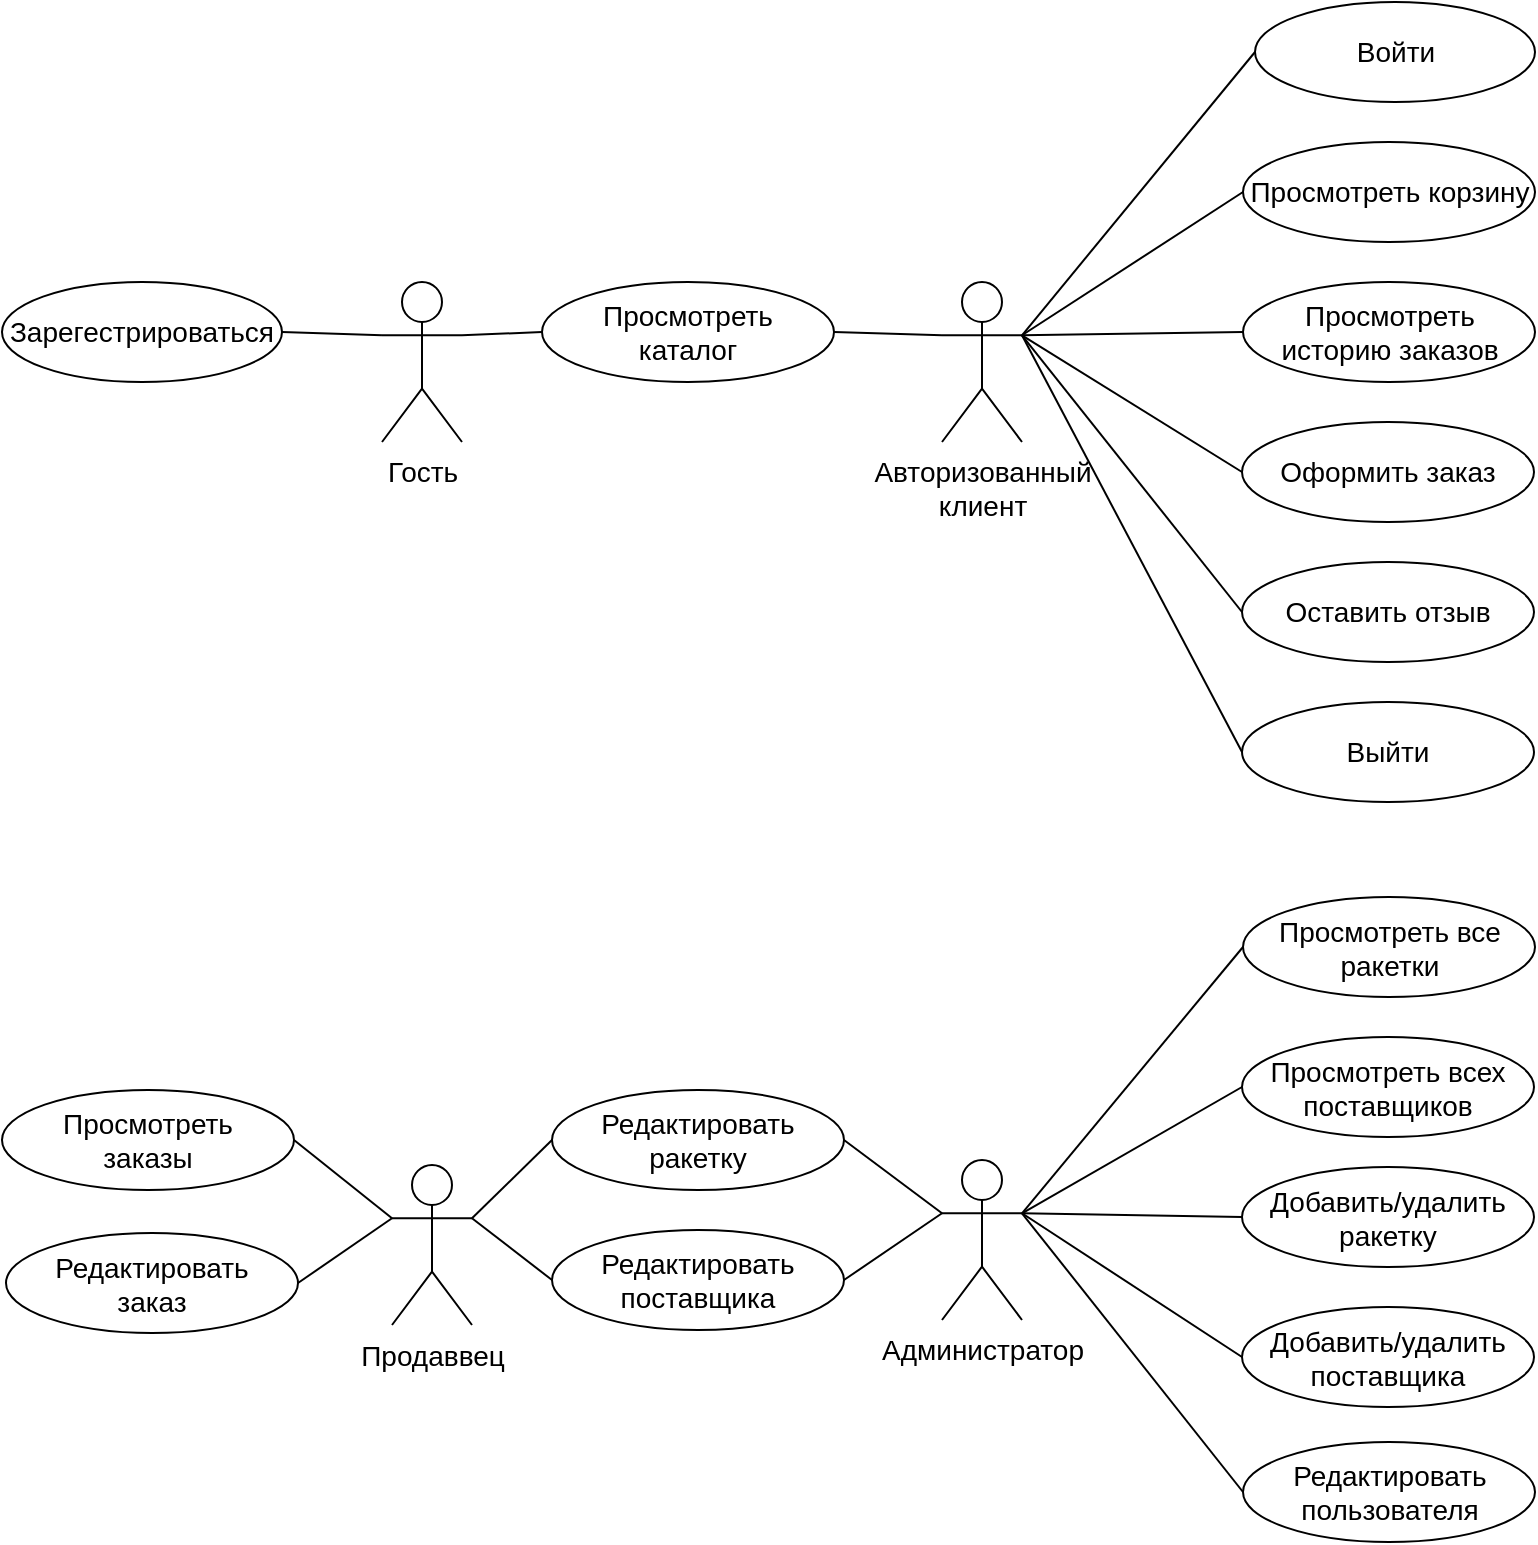 <mxfile version="24.4.8" type="device">
  <diagram id="gvh3Hm5pyqRmRrKiED2f" name="Страница — 2">
    <mxGraphModel dx="926" dy="696" grid="0" gridSize="10" guides="1" tooltips="1" connect="1" arrows="1" fold="1" page="1" pageScale="1" pageWidth="827" pageHeight="1169" math="0" shadow="0">
      <root>
        <mxCell id="0" />
        <mxCell id="1" parent="0" />
        <mxCell id="KgC3VI3_XV5hWjITczKB-25" style="rounded=0;orthogonalLoop=1;jettySize=auto;html=1;exitX=1;exitY=0.333;exitDx=0;exitDy=0;exitPerimeter=0;entryX=0;entryY=0.5;entryDx=0;entryDy=0;endArrow=none;endFill=0;" parent="1" source="KgC3VI3_XV5hWjITczKB-27" target="KgC3VI3_XV5hWjITczKB-37" edge="1">
          <mxGeometry relative="1" as="geometry" />
        </mxCell>
        <mxCell id="bBu1zgxIarCQx-9ZuRau-4" style="edgeStyle=none;rounded=0;orthogonalLoop=1;jettySize=auto;html=1;exitX=1;exitY=0.333;exitDx=0;exitDy=0;exitPerimeter=0;entryX=0;entryY=0.5;entryDx=0;entryDy=0;strokeColor=default;align=center;verticalAlign=middle;fontFamily=Helvetica;fontSize=14;fontColor=default;labelBackgroundColor=default;endArrow=none;endFill=0;" parent="1" source="KgC3VI3_XV5hWjITczKB-27" target="bBu1zgxIarCQx-9ZuRau-2" edge="1">
          <mxGeometry relative="1" as="geometry" />
        </mxCell>
        <mxCell id="bBu1zgxIarCQx-9ZuRau-5" style="edgeStyle=none;rounded=0;orthogonalLoop=1;jettySize=auto;html=1;exitX=1;exitY=0.333;exitDx=0;exitDy=0;exitPerimeter=0;entryX=0;entryY=0.5;entryDx=0;entryDy=0;strokeColor=default;align=center;verticalAlign=middle;fontFamily=Helvetica;fontSize=14;fontColor=default;labelBackgroundColor=default;endArrow=none;endFill=0;" parent="1" source="KgC3VI3_XV5hWjITczKB-27" target="bBu1zgxIarCQx-9ZuRau-1" edge="1">
          <mxGeometry relative="1" as="geometry" />
        </mxCell>
        <mxCell id="bBu1zgxIarCQx-9ZuRau-11" style="edgeStyle=none;rounded=0;orthogonalLoop=1;jettySize=auto;html=1;exitX=1;exitY=0.333;exitDx=0;exitDy=0;exitPerimeter=0;entryX=0;entryY=0.5;entryDx=0;entryDy=0;strokeColor=default;align=center;verticalAlign=middle;fontFamily=Helvetica;fontSize=14;fontColor=default;labelBackgroundColor=default;endArrow=none;endFill=0;" parent="1" source="KgC3VI3_XV5hWjITczKB-27" target="bBu1zgxIarCQx-9ZuRau-10" edge="1">
          <mxGeometry relative="1" as="geometry" />
        </mxCell>
        <mxCell id="KgC3VI3_XV5hWjITczKB-27" value="Администратор" style="shape=umlActor;verticalLabelPosition=bottom;verticalAlign=top;html=1;outlineConnect=0;fontSize=14;container=0;" parent="1" vertex="1">
          <mxGeometry x="500" y="619" width="40" height="80" as="geometry" />
        </mxCell>
        <mxCell id="KgC3VI3_XV5hWjITczKB-35" value="" style="edgeStyle=none;shape=connector;rounded=0;orthogonalLoop=1;jettySize=auto;html=1;exitX=1;exitY=0.333;exitDx=0;exitDy=0;exitPerimeter=0;entryX=0;entryY=0.5;entryDx=0;entryDy=0;labelBackgroundColor=default;strokeColor=default;align=center;verticalAlign=middle;fontFamily=Helvetica;fontSize=14;fontColor=default;endArrow=none;endFill=0;" parent="1" source="KgC3VI3_XV5hWjITczKB-27" target="KgC3VI3_XV5hWjITczKB-36" edge="1">
          <mxGeometry relative="1" as="geometry">
            <mxPoint x="301" y="785" as="targetPoint" />
            <mxPoint x="550" y="616" as="sourcePoint" />
          </mxGeometry>
        </mxCell>
        <mxCell id="KgC3VI3_XV5hWjITczKB-36" value="Добавить/удалить&lt;br style=&quot;border-color: var(--border-color);&quot;&gt;ракетку" style="ellipse;whiteSpace=wrap;html=1;flipV=0;flipH=0;fontSize=14;container=0;" parent="1" vertex="1">
          <mxGeometry x="650" y="622.5" width="146" height="50" as="geometry" />
        </mxCell>
        <mxCell id="KgC3VI3_XV5hWjITczKB-37" value="Добавить/удалить&lt;br style=&quot;border-color: var(--border-color);&quot;&gt;поставщика" style="ellipse;whiteSpace=wrap;html=1;flipV=0;flipH=0;fontSize=14;container=0;" parent="1" vertex="1">
          <mxGeometry x="650" y="692.5" width="146" height="50" as="geometry" />
        </mxCell>
        <mxCell id="KgC3VI3_XV5hWjITczKB-3" value="Гость" style="shape=umlActor;verticalLabelPosition=bottom;verticalAlign=top;html=1;outlineConnect=0;flipV=0;flipH=0;fontSize=14;container=0;" parent="1" vertex="1">
          <mxGeometry x="220" y="180" width="40" height="80" as="geometry" />
        </mxCell>
        <mxCell id="KgC3VI3_XV5hWjITczKB-4" value="Авторизованный&lt;br style=&quot;font-size: 14px;&quot;&gt;клиент" style="shape=umlActor;verticalLabelPosition=bottom;verticalAlign=top;html=1;outlineConnect=0;flipV=0;flipH=0;fontSize=14;container=0;" parent="1" vertex="1">
          <mxGeometry x="500" y="180" width="40" height="80" as="geometry" />
        </mxCell>
        <mxCell id="KgC3VI3_XV5hWjITczKB-5" style="edgeStyle=none;shape=connector;rounded=0;orthogonalLoop=1;jettySize=auto;html=1;exitX=1;exitY=0.333;exitDx=0;exitDy=0;exitPerimeter=0;entryX=0;entryY=0.5;entryDx=0;entryDy=0;labelBackgroundColor=default;strokeColor=default;align=center;verticalAlign=middle;fontFamily=Helvetica;fontSize=14;fontColor=default;endArrow=none;endFill=0;" parent="1" source="KgC3VI3_XV5hWjITczKB-4" target="KgC3VI3_XV5hWjITczKB-14" edge="1">
          <mxGeometry relative="1" as="geometry" />
        </mxCell>
        <mxCell id="KgC3VI3_XV5hWjITczKB-6" style="edgeStyle=none;shape=connector;rounded=0;orthogonalLoop=1;jettySize=auto;html=1;exitX=1;exitY=0.333;exitDx=0;exitDy=0;exitPerimeter=0;entryX=0;entryY=0.5;entryDx=0;entryDy=0;labelBackgroundColor=default;strokeColor=default;align=center;verticalAlign=middle;fontFamily=Helvetica;fontSize=14;fontColor=default;endArrow=none;endFill=0;" parent="1" source="KgC3VI3_XV5hWjITczKB-4" target="KgC3VI3_XV5hWjITczKB-19" edge="1">
          <mxGeometry relative="1" as="geometry">
            <mxPoint x="690.0" y="466.5" as="targetPoint" />
          </mxGeometry>
        </mxCell>
        <mxCell id="KgC3VI3_XV5hWjITczKB-7" style="edgeStyle=none;shape=connector;rounded=0;orthogonalLoop=1;jettySize=auto;html=1;exitX=1;exitY=0.333;exitDx=0;exitDy=0;exitPerimeter=0;entryX=0;entryY=0.5;entryDx=0;entryDy=0;labelBackgroundColor=default;strokeColor=default;align=center;verticalAlign=middle;fontFamily=Helvetica;fontSize=14;fontColor=default;endArrow=none;endFill=0;" parent="1" source="KgC3VI3_XV5hWjITczKB-4" target="KgC3VI3_XV5hWjITczKB-15" edge="1">
          <mxGeometry relative="1" as="geometry" />
        </mxCell>
        <mxCell id="KgC3VI3_XV5hWjITczKB-8" style="edgeStyle=none;shape=connector;rounded=0;orthogonalLoop=1;jettySize=auto;html=1;exitX=1;exitY=0.333;exitDx=0;exitDy=0;exitPerimeter=0;entryX=0;entryY=0.5;entryDx=0;entryDy=0;labelBackgroundColor=default;strokeColor=default;align=center;verticalAlign=middle;fontFamily=Helvetica;fontSize=14;fontColor=default;endArrow=none;endFill=0;" parent="1" source="KgC3VI3_XV5hWjITczKB-4" target="KgC3VI3_XV5hWjITczKB-16" edge="1">
          <mxGeometry relative="1" as="geometry" />
        </mxCell>
        <mxCell id="KgC3VI3_XV5hWjITczKB-9" style="edgeStyle=none;shape=connector;rounded=0;orthogonalLoop=1;jettySize=auto;html=1;exitX=1;exitY=0.333;exitDx=0;exitDy=0;exitPerimeter=0;entryX=0;entryY=0.5;entryDx=0;entryDy=0;labelBackgroundColor=default;strokeColor=default;align=center;verticalAlign=middle;fontFamily=Helvetica;fontSize=14;fontColor=default;endArrow=none;endFill=0;" parent="1" source="KgC3VI3_XV5hWjITczKB-4" target="KgC3VI3_XV5hWjITczKB-18" edge="1">
          <mxGeometry relative="1" as="geometry">
            <mxPoint x="720.0" y="367.5" as="targetPoint" />
          </mxGeometry>
        </mxCell>
        <mxCell id="KgC3VI3_XV5hWjITczKB-10" value="Зарегестрироваться" style="ellipse;whiteSpace=wrap;html=1;flipV=0;flipH=0;fontSize=14;container=0;" parent="1" vertex="1">
          <mxGeometry x="30" y="180" width="140" height="50" as="geometry" />
        </mxCell>
        <mxCell id="KgC3VI3_XV5hWjITczKB-11" style="rounded=0;orthogonalLoop=1;jettySize=auto;html=1;exitX=0;exitY=0.5;exitDx=0;exitDy=0;endArrow=none;endFill=0;entryX=1;entryY=0.333;entryDx=0;entryDy=0;entryPerimeter=0;" parent="1" source="KgC3VI3_XV5hWjITczKB-17" target="KgC3VI3_XV5hWjITczKB-4" edge="1">
          <mxGeometry relative="1" as="geometry">
            <mxPoint x="560" y="210" as="targetPoint" />
          </mxGeometry>
        </mxCell>
        <mxCell id="KgC3VI3_XV5hWjITczKB-12" style="edgeStyle=none;shape=connector;rounded=0;orthogonalLoop=1;jettySize=auto;html=1;exitX=1;exitY=0.5;exitDx=0;exitDy=0;entryX=0;entryY=0.333;entryDx=0;entryDy=0;entryPerimeter=0;labelBackgroundColor=default;strokeColor=default;align=center;verticalAlign=middle;fontFamily=Helvetica;fontSize=11;fontColor=default;endArrow=none;endFill=0;" parent="1" source="KgC3VI3_XV5hWjITczKB-10" target="KgC3VI3_XV5hWjITczKB-3" edge="1">
          <mxGeometry relative="1" as="geometry" />
        </mxCell>
        <mxCell id="KgC3VI3_XV5hWjITczKB-13" value="" style="group" parent="1" vertex="1" connectable="0">
          <mxGeometry x="650" y="40" width="146.5" height="400" as="geometry" />
        </mxCell>
        <mxCell id="KgC3VI3_XV5hWjITczKB-14" value="Войти" style="ellipse;whiteSpace=wrap;html=1;flipV=0;flipH=0;fontSize=14;container=0;" parent="KgC3VI3_XV5hWjITczKB-13" vertex="1">
          <mxGeometry x="6.5" width="140" height="50" as="geometry" />
        </mxCell>
        <mxCell id="KgC3VI3_XV5hWjITczKB-15" value="Просмотреть корзину" style="ellipse;whiteSpace=wrap;html=1;flipV=0;flipH=0;fontSize=14;container=0;" parent="KgC3VI3_XV5hWjITczKB-13" vertex="1">
          <mxGeometry x="0.5" y="70" width="146" height="50" as="geometry" />
        </mxCell>
        <mxCell id="KgC3VI3_XV5hWjITczKB-16" value="Просмотреть &lt;br&gt;историю заказов" style="ellipse;whiteSpace=wrap;html=1;flipV=0;flipH=0;fontSize=14;container=0;" parent="KgC3VI3_XV5hWjITczKB-13" vertex="1">
          <mxGeometry x="0.5" y="140" width="146" height="50" as="geometry" />
        </mxCell>
        <mxCell id="KgC3VI3_XV5hWjITczKB-17" value="Оформить заказ" style="ellipse;whiteSpace=wrap;html=1;flipV=0;flipH=0;fontSize=14;container=0;" parent="KgC3VI3_XV5hWjITczKB-13" vertex="1">
          <mxGeometry y="210" width="146" height="50" as="geometry" />
        </mxCell>
        <mxCell id="KgC3VI3_XV5hWjITczKB-18" value="Оставить отзыв" style="ellipse;whiteSpace=wrap;html=1;flipV=0;flipH=0;fontSize=14;container=0;" parent="KgC3VI3_XV5hWjITczKB-13" vertex="1">
          <mxGeometry y="280" width="146" height="50" as="geometry" />
        </mxCell>
        <mxCell id="KgC3VI3_XV5hWjITczKB-19" value="Выйти" style="ellipse;whiteSpace=wrap;html=1;flipV=0;flipH=0;fontSize=14;container=0;" parent="KgC3VI3_XV5hWjITczKB-13" vertex="1">
          <mxGeometry y="350" width="146" height="50" as="geometry" />
        </mxCell>
        <mxCell id="KgC3VI3_XV5hWjITczKB-20" value="Просмотреть&lt;br style=&quot;border-color: var(--border-color);&quot;&gt;каталог" style="ellipse;whiteSpace=wrap;html=1;fontSize=14;container=0;" parent="1" vertex="1">
          <mxGeometry x="300" y="180" width="146" height="50" as="geometry" />
        </mxCell>
        <mxCell id="KgC3VI3_XV5hWjITczKB-21" style="edgeStyle=none;shape=connector;rounded=0;orthogonalLoop=1;jettySize=auto;html=1;exitX=1;exitY=0.333;exitDx=0;exitDy=0;exitPerimeter=0;entryX=0;entryY=0.5;entryDx=0;entryDy=0;labelBackgroundColor=default;strokeColor=default;align=center;verticalAlign=middle;fontFamily=Helvetica;fontSize=11;fontColor=default;endArrow=none;endFill=0;" parent="1" source="KgC3VI3_XV5hWjITczKB-3" target="KgC3VI3_XV5hWjITczKB-20" edge="1">
          <mxGeometry relative="1" as="geometry" />
        </mxCell>
        <mxCell id="KgC3VI3_XV5hWjITczKB-22" style="edgeStyle=none;shape=connector;rounded=0;orthogonalLoop=1;jettySize=auto;html=1;exitX=0;exitY=0.333;exitDx=0;exitDy=0;exitPerimeter=0;entryX=1;entryY=0.5;entryDx=0;entryDy=0;labelBackgroundColor=default;strokeColor=default;align=center;verticalAlign=middle;fontFamily=Helvetica;fontSize=11;fontColor=default;endArrow=none;endFill=0;" parent="1" source="KgC3VI3_XV5hWjITczKB-4" target="KgC3VI3_XV5hWjITczKB-20" edge="1">
          <mxGeometry relative="1" as="geometry" />
        </mxCell>
        <mxCell id="2FOBA9yftlI5AmWJWFGz-4" value="Редактировать&lt;br style=&quot;font-size: 14px;&quot;&gt;ракетку" style="ellipse;whiteSpace=wrap;html=1;fontSize=14;container=0;" parent="1" vertex="1">
          <mxGeometry x="305" y="584" width="146" height="50" as="geometry" />
        </mxCell>
        <mxCell id="2FOBA9yftlI5AmWJWFGz-5" value="Редактировать&lt;br style=&quot;font-size: 14px;&quot;&gt;поставщика" style="ellipse;whiteSpace=wrap;html=1;fontSize=14;container=0;" parent="1" vertex="1">
          <mxGeometry x="305" y="654" width="146" height="50" as="geometry" />
        </mxCell>
        <mxCell id="2FOBA9yftlI5AmWJWFGz-6" style="edgeStyle=none;rounded=0;orthogonalLoop=1;jettySize=auto;html=1;exitX=1;exitY=0.5;exitDx=0;exitDy=0;entryX=0;entryY=0.333;entryDx=0;entryDy=0;entryPerimeter=0;strokeColor=default;align=center;verticalAlign=middle;fontFamily=Helvetica;fontSize=11;fontColor=default;labelBackgroundColor=default;endArrow=none;endFill=0;" parent="1" source="2FOBA9yftlI5AmWJWFGz-4" target="KgC3VI3_XV5hWjITczKB-27" edge="1">
          <mxGeometry relative="1" as="geometry" />
        </mxCell>
        <mxCell id="2FOBA9yftlI5AmWJWFGz-7" style="edgeStyle=none;rounded=0;orthogonalLoop=1;jettySize=auto;html=1;exitX=1;exitY=0.5;exitDx=0;exitDy=0;entryX=0;entryY=0.333;entryDx=0;entryDy=0;entryPerimeter=0;strokeColor=default;align=center;verticalAlign=middle;fontFamily=Helvetica;fontSize=11;fontColor=default;labelBackgroundColor=default;endArrow=none;endFill=0;" parent="1" source="2FOBA9yftlI5AmWJWFGz-5" target="KgC3VI3_XV5hWjITczKB-27" edge="1">
          <mxGeometry relative="1" as="geometry" />
        </mxCell>
        <mxCell id="2FOBA9yftlI5AmWJWFGz-8" value="Редактировать&lt;br style=&quot;font-size: 14px;&quot;&gt;заказ" style="ellipse;whiteSpace=wrap;html=1;fontSize=14;container=0;" parent="1" vertex="1">
          <mxGeometry x="32" y="655.5" width="146" height="50" as="geometry" />
        </mxCell>
        <mxCell id="bBu1zgxIarCQx-9ZuRau-1" value="Просмотреть все ракетки" style="ellipse;whiteSpace=wrap;html=1;flipV=0;flipH=0;fontSize=14;container=0;" parent="1" vertex="1">
          <mxGeometry x="650.5" y="487.5" width="146" height="50" as="geometry" />
        </mxCell>
        <mxCell id="bBu1zgxIarCQx-9ZuRau-2" value="Просмотреть всех поставщиков" style="ellipse;whiteSpace=wrap;html=1;flipV=0;flipH=0;fontSize=14;container=0;" parent="1" vertex="1">
          <mxGeometry x="650" y="557.5" width="146" height="50" as="geometry" />
        </mxCell>
        <mxCell id="bBu1zgxIarCQx-9ZuRau-7" style="edgeStyle=none;rounded=0;orthogonalLoop=1;jettySize=auto;html=1;exitX=0;exitY=0.333;exitDx=0;exitDy=0;exitPerimeter=0;entryX=1;entryY=0.5;entryDx=0;entryDy=0;strokeColor=default;align=center;verticalAlign=middle;fontFamily=Helvetica;fontSize=14;fontColor=default;labelBackgroundColor=default;endArrow=none;endFill=0;" parent="1" source="bBu1zgxIarCQx-9ZuRau-6" target="2FOBA9yftlI5AmWJWFGz-8" edge="1">
          <mxGeometry relative="1" as="geometry" />
        </mxCell>
        <mxCell id="bBu1zgxIarCQx-9ZuRau-8" style="edgeStyle=none;rounded=0;orthogonalLoop=1;jettySize=auto;html=1;exitX=1;exitY=0.333;exitDx=0;exitDy=0;exitPerimeter=0;entryX=0;entryY=0.5;entryDx=0;entryDy=0;strokeColor=default;align=center;verticalAlign=middle;fontFamily=Helvetica;fontSize=14;fontColor=default;labelBackgroundColor=default;endArrow=none;endFill=0;" parent="1" source="bBu1zgxIarCQx-9ZuRau-6" target="2FOBA9yftlI5AmWJWFGz-4" edge="1">
          <mxGeometry relative="1" as="geometry" />
        </mxCell>
        <mxCell id="bBu1zgxIarCQx-9ZuRau-9" style="edgeStyle=none;rounded=0;orthogonalLoop=1;jettySize=auto;html=1;exitX=1;exitY=0.333;exitDx=0;exitDy=0;exitPerimeter=0;entryX=0;entryY=0.5;entryDx=0;entryDy=0;strokeColor=default;align=center;verticalAlign=middle;fontFamily=Helvetica;fontSize=14;fontColor=default;labelBackgroundColor=default;endArrow=none;endFill=0;" parent="1" source="bBu1zgxIarCQx-9ZuRau-6" target="2FOBA9yftlI5AmWJWFGz-5" edge="1">
          <mxGeometry relative="1" as="geometry" />
        </mxCell>
        <mxCell id="bBu1zgxIarCQx-9ZuRau-13" style="edgeStyle=none;rounded=0;orthogonalLoop=1;jettySize=auto;html=1;exitX=0;exitY=0.333;exitDx=0;exitDy=0;exitPerimeter=0;entryX=1;entryY=0.5;entryDx=0;entryDy=0;strokeColor=default;align=center;verticalAlign=middle;fontFamily=Helvetica;fontSize=14;fontColor=default;labelBackgroundColor=default;endArrow=none;endFill=0;" parent="1" source="bBu1zgxIarCQx-9ZuRau-6" target="bBu1zgxIarCQx-9ZuRau-12" edge="1">
          <mxGeometry relative="1" as="geometry" />
        </mxCell>
        <mxCell id="bBu1zgxIarCQx-9ZuRau-6" value="Продаввец" style="shape=umlActor;verticalLabelPosition=bottom;verticalAlign=top;html=1;outlineConnect=0;fontSize=14;container=0;" parent="1" vertex="1">
          <mxGeometry x="225" y="621.5" width="40" height="80" as="geometry" />
        </mxCell>
        <mxCell id="bBu1zgxIarCQx-9ZuRau-10" value="Редактировать пользователя" style="ellipse;whiteSpace=wrap;html=1;flipV=0;flipH=0;fontSize=14;container=0;" parent="1" vertex="1">
          <mxGeometry x="650.5" y="760" width="146" height="50" as="geometry" />
        </mxCell>
        <mxCell id="bBu1zgxIarCQx-9ZuRau-12" value="Просмотреть&lt;div&gt;заказы&lt;/div&gt;" style="ellipse;whiteSpace=wrap;html=1;fontSize=14;container=0;" parent="1" vertex="1">
          <mxGeometry x="30" y="584" width="146" height="50" as="geometry" />
        </mxCell>
      </root>
    </mxGraphModel>
  </diagram>
</mxfile>
